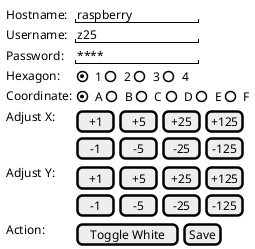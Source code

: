 @startsalt
{
Hostname:   | "raspberry      "
Username:   | "z25            "
Password:   | "****           "
Hexagon:    | { (X) 1 | ( ) 2 | ( ) 3 | ( ) 4 }
Coordinate: | { (X) A | ( ) B | ( ) C | ( ) D | ( ) E | ( ) F }
Adjust X:   | { [ +1 ] | [ +5 ] | [+25 ] | [+125]
                [ -1 ] | [ -5 ] | [-25 ] | [-125] }
Adjust Y:   | { [ +1 ] | [ +5 ] | [+25 ] | [+125]
                [ -1 ] | [ -5 ] | [-25 ] | [-125] }
Action:     | { [Toggle White] | [Save] }
}
@endsalt
